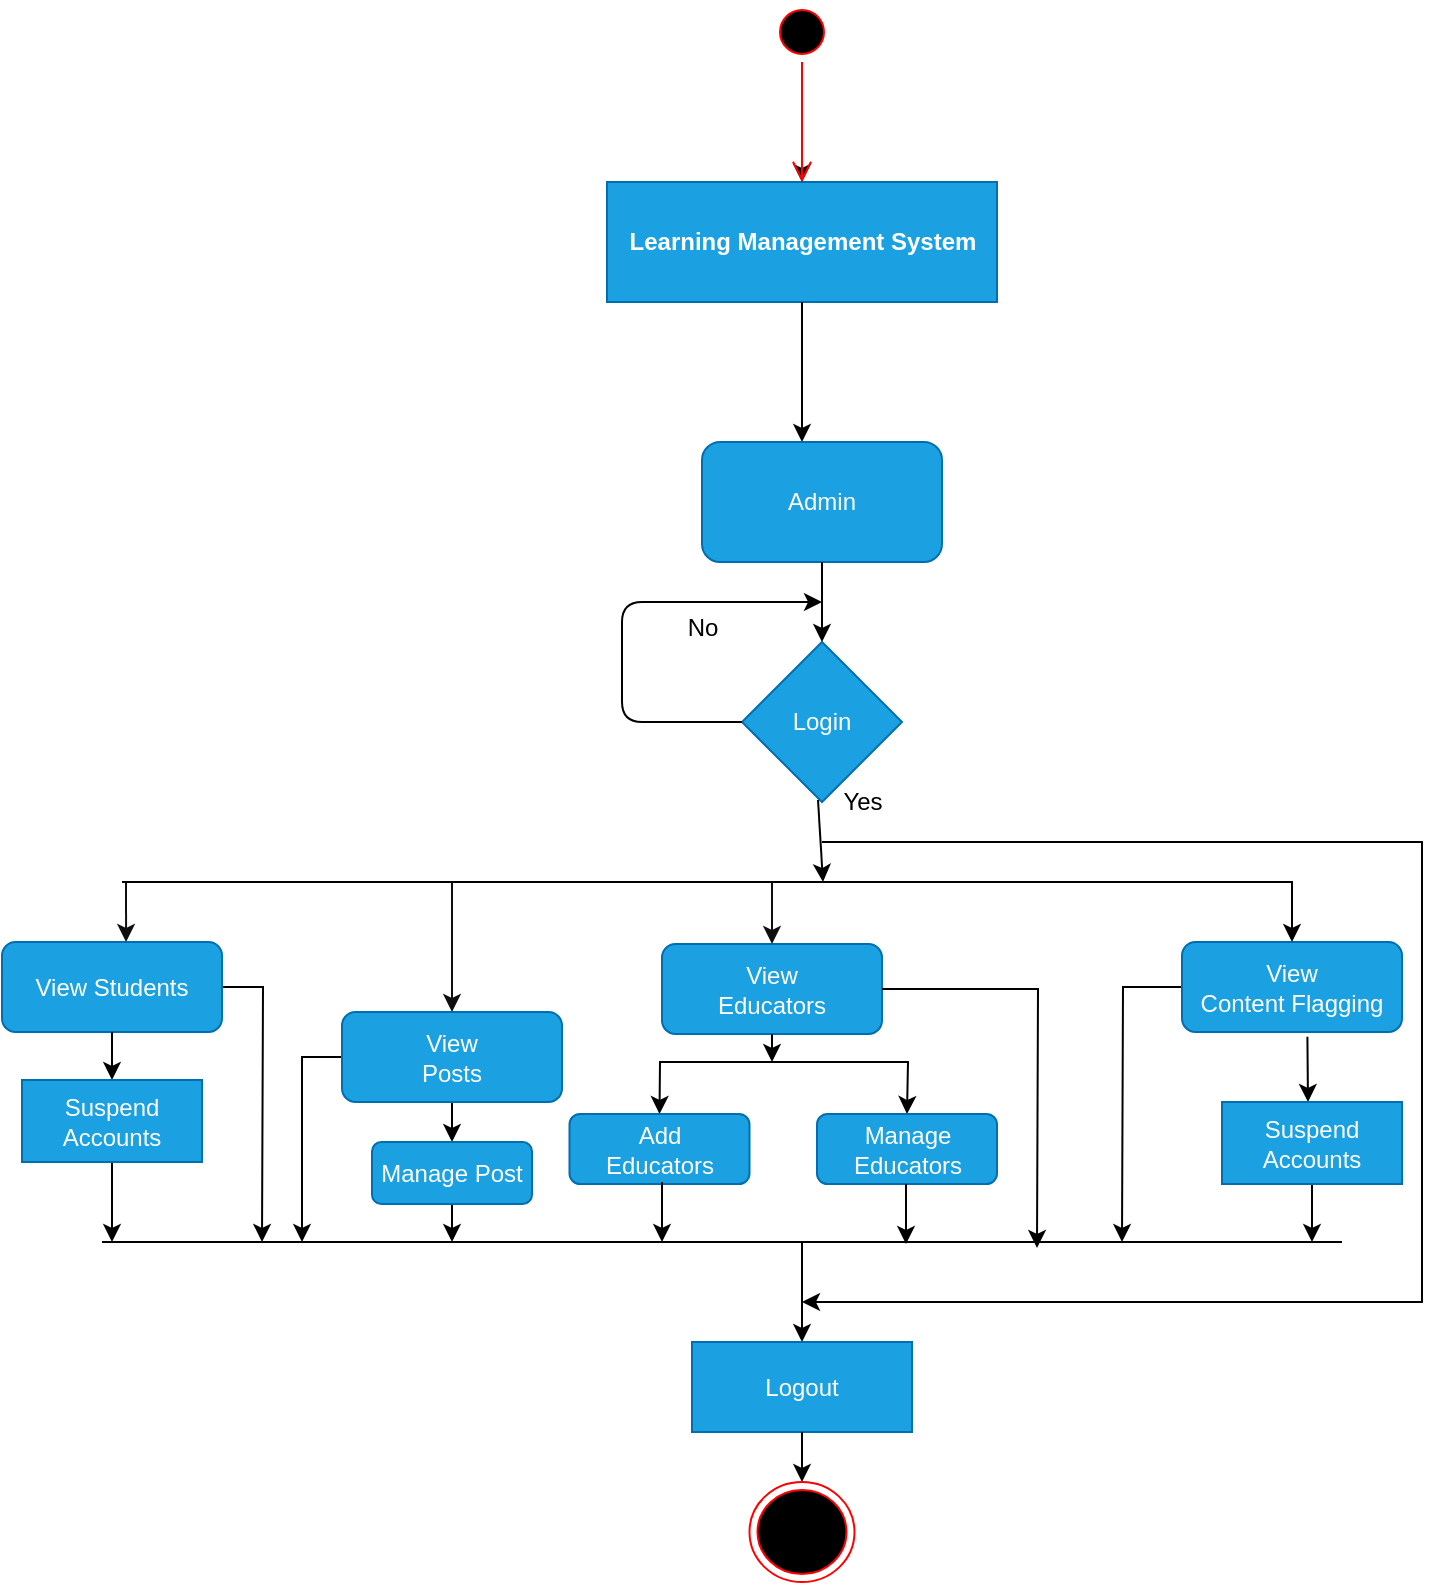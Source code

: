 <mxfile version="26.0.4" pages="2">
  <diagram id="XIn9jO8XFuwhgedg12_c" name="Page-1">
    <mxGraphModel dx="1309" dy="891" grid="1" gridSize="10" guides="1" tooltips="1" connect="1" arrows="1" fold="1" page="1" pageScale="1" pageWidth="827" pageHeight="1169" math="0" shadow="0">
      <root>
        <mxCell id="0" />
        <mxCell id="1" parent="0" />
        <mxCell id="ywCVn1Az8aZsUojbST9u-3" value="&lt;b&gt;Learning Management System&lt;/b&gt;" style="rounded=0;whiteSpace=wrap;html=1;fillColor=#1ba1e2;strokeColor=#006EAF;fontColor=#ffffff;" parent="1" vertex="1">
          <mxGeometry x="412.5" y="170" width="195" height="60" as="geometry" />
        </mxCell>
        <mxCell id="ywCVn1Az8aZsUojbST9u-4" value="Admin" style="rounded=1;whiteSpace=wrap;html=1;fillColor=#1ba1e2;strokeColor=#006EAF;fontColor=#ffffff;" parent="1" vertex="1">
          <mxGeometry x="460" y="300" width="120" height="60" as="geometry" />
        </mxCell>
        <mxCell id="ywCVn1Az8aZsUojbST9u-9" value="" style="endArrow=classic;html=1;exitX=0.5;exitY=1;exitDx=0;exitDy=0;entryX=0.5;entryY=0;entryDx=0;entryDy=0;fillColor=#1ba1e2;strokeColor=light-dark(#0a0a0a, #51afe7);" parent="1" target="ywCVn1Az8aZsUojbST9u-3" edge="1">
          <mxGeometry width="50" height="50" relative="1" as="geometry">
            <mxPoint x="510" y="120" as="sourcePoint" />
            <mxPoint x="575" y="400" as="targetPoint" />
          </mxGeometry>
        </mxCell>
        <mxCell id="ywCVn1Az8aZsUojbST9u-10" value="" style="endArrow=none;html=1;entryX=0.5;entryY=1;entryDx=0;entryDy=0;fillColor=#1ba1e2;strokeColor=#00000A;" parent="1" target="ywCVn1Az8aZsUojbST9u-3" edge="1">
          <mxGeometry width="50" height="50" relative="1" as="geometry">
            <mxPoint x="510" y="270" as="sourcePoint" />
            <mxPoint x="575" y="400" as="targetPoint" />
          </mxGeometry>
        </mxCell>
        <mxCell id="ywCVn1Az8aZsUojbST9u-31" value="View&lt;br&gt;Educators" style="rounded=1;whiteSpace=wrap;html=1;fillColor=#1ba1e2;strokeColor=#006EAF;fontColor=#ffffff;" parent="1" vertex="1">
          <mxGeometry x="440" y="551" width="110" height="45" as="geometry" />
        </mxCell>
        <mxCell id="ywCVn1Az8aZsUojbST9u-37" value="" style="endArrow=classic;html=1;exitX=0.5;exitY=1;exitDx=0;exitDy=0;fillColor=#1ba1e2;strokeColor=default;" parent="1" edge="1">
          <mxGeometry width="50" height="50" relative="1" as="geometry">
            <mxPoint x="510" y="270" as="sourcePoint" />
            <mxPoint x="510" y="300" as="targetPoint" />
          </mxGeometry>
        </mxCell>
        <mxCell id="FphcVSAyuAueKaMEaV9c-6" style="edgeStyle=orthogonalEdgeStyle;rounded=0;orthogonalLoop=1;jettySize=auto;html=1;exitX=1;exitY=0.5;exitDx=0;exitDy=0;" parent="1" source="QQzSzM0eZB-9uusMBPyI-1" edge="1">
          <mxGeometry relative="1" as="geometry">
            <mxPoint x="240" y="700" as="targetPoint" />
          </mxGeometry>
        </mxCell>
        <mxCell id="QQzSzM0eZB-9uusMBPyI-1" value="View Students" style="rounded=1;whiteSpace=wrap;html=1;fillColor=#1ba1e2;strokeColor=#006EAF;fontColor=#ffffff;" parent="1" vertex="1">
          <mxGeometry x="110" y="550" width="110" height="45" as="geometry" />
        </mxCell>
        <mxCell id="QQzSzM0eZB-9uusMBPyI-2" value="" style="endArrow=classic;html=1;entryX=0.564;entryY=0;entryDx=0;entryDy=0;entryPerimeter=0;fillColor=#1ba1e2;strokeColor=light-dark(#0f0f10, #51afe7);" parent="1" target="QQzSzM0eZB-9uusMBPyI-1" edge="1">
          <mxGeometry width="50" height="50" relative="1" as="geometry">
            <mxPoint x="172" y="520" as="sourcePoint" />
            <mxPoint x="387.5" y="540" as="targetPoint" />
          </mxGeometry>
        </mxCell>
        <mxCell id="QQzSzM0eZB-9uusMBPyI-5" value="Logout" style="rounded=0;whiteSpace=wrap;html=1;fillColor=#1ba1e2;strokeColor=#006EAF;fontColor=#ffffff;" parent="1" vertex="1">
          <mxGeometry x="455" y="750" width="110" height="45" as="geometry" />
        </mxCell>
        <mxCell id="R2tYwA3PwA-s1lSycaBH-1" value="Login" style="rhombus;whiteSpace=wrap;html=1;fillColor=#1ba1e2;strokeColor=#006EAF;fontColor=#ffffff;" parent="1" vertex="1">
          <mxGeometry x="480" y="400" width="80" height="80" as="geometry" />
        </mxCell>
        <mxCell id="R2tYwA3PwA-s1lSycaBH-2" value="" style="endArrow=classic;html=1;exitX=0;exitY=0.5;exitDx=0;exitDy=0;fillColor=#1ba1e2;strokeColor=default;" parent="1" source="R2tYwA3PwA-s1lSycaBH-1" edge="1">
          <mxGeometry width="50" height="50" relative="1" as="geometry">
            <mxPoint x="680" y="440" as="sourcePoint" />
            <mxPoint x="520" y="380" as="targetPoint" />
            <Array as="points">
              <mxPoint x="420" y="440" />
              <mxPoint x="420" y="380" />
            </Array>
          </mxGeometry>
        </mxCell>
        <mxCell id="R2tYwA3PwA-s1lSycaBH-4" value="Yes" style="text;html=1;align=center;verticalAlign=middle;resizable=0;points=[];autosize=1;" parent="1" vertex="1">
          <mxGeometry x="520" y="470" width="40" height="20" as="geometry" />
        </mxCell>
        <mxCell id="R2tYwA3PwA-s1lSycaBH-5" value="" style="endArrow=classic;html=1;exitX=0.5;exitY=1;exitDx=0;exitDy=0;entryX=0.5;entryY=0;entryDx=0;entryDy=0;fillColor=#1ba1e2;strokeColor=default;" parent="1" edge="1">
          <mxGeometry width="50" height="50" relative="1" as="geometry">
            <mxPoint x="520" y="360" as="sourcePoint" />
            <mxPoint x="520" y="400" as="targetPoint" />
          </mxGeometry>
        </mxCell>
        <mxCell id="R2tYwA3PwA-s1lSycaBH-6" value="" style="endArrow=classic;html=1;exitX=-0.05;exitY=0.45;exitDx=0;exitDy=0;exitPerimeter=0;fillColor=#1ba1e2;strokeColor=default;" parent="1" source="R2tYwA3PwA-s1lSycaBH-4" edge="1">
          <mxGeometry width="50" height="50" relative="1" as="geometry">
            <mxPoint x="520.5" y="500" as="sourcePoint" />
            <mxPoint x="520.5" y="520" as="targetPoint" />
          </mxGeometry>
        </mxCell>
        <mxCell id="FphcVSAyuAueKaMEaV9c-10" style="edgeStyle=orthogonalEdgeStyle;rounded=0;orthogonalLoop=1;jettySize=auto;html=1;exitX=0;exitY=0.5;exitDx=0;exitDy=0;" parent="1" source="R2tYwA3PwA-s1lSycaBH-7" edge="1">
          <mxGeometry relative="1" as="geometry">
            <mxPoint x="670" y="700" as="targetPoint" />
          </mxGeometry>
        </mxCell>
        <mxCell id="R2tYwA3PwA-s1lSycaBH-7" value="View&lt;br&gt;Content Flagging" style="rounded=1;whiteSpace=wrap;html=1;fillColor=#1ba1e2;strokeColor=#006EAF;fontColor=#ffffff;" parent="1" vertex="1">
          <mxGeometry x="700" y="550" width="110" height="45" as="geometry" />
        </mxCell>
        <mxCell id="R2tYwA3PwA-s1lSycaBH-8" value="" style="endArrow=none;html=1;fillColor=#1ba1e2;strokeColor=default;" parent="1" edge="1">
          <mxGeometry width="50" height="50" relative="1" as="geometry">
            <mxPoint x="170" y="520" as="sourcePoint" />
            <mxPoint x="642" y="520" as="targetPoint" />
          </mxGeometry>
        </mxCell>
        <mxCell id="R2tYwA3PwA-s1lSycaBH-13" value="" style="endArrow=classic;html=1;entryX=0.5;entryY=0;entryDx=0;entryDy=0;fillColor=#1ba1e2;strokeColor=light-dark(#0f0f10, #51afe7);" parent="1" target="ywCVn1Az8aZsUojbST9u-31" edge="1">
          <mxGeometry width="50" height="50" relative="1" as="geometry">
            <mxPoint x="495" y="520" as="sourcePoint" />
            <mxPoint x="521.04" y="550" as="targetPoint" />
          </mxGeometry>
        </mxCell>
        <mxCell id="R2tYwA3PwA-s1lSycaBH-68" value="" style="endArrow=none;html=1;fillColor=#1ba1e2;strokeColor=default;" parent="1" edge="1">
          <mxGeometry width="50" height="50" relative="1" as="geometry">
            <mxPoint x="160" y="700" as="sourcePoint" />
            <mxPoint x="780" y="700" as="targetPoint" />
            <Array as="points">
              <mxPoint x="465" y="700" />
            </Array>
          </mxGeometry>
        </mxCell>
        <mxCell id="R2tYwA3PwA-s1lSycaBH-77" value="" style="endArrow=classic;html=1;exitX=0.5;exitY=1;exitDx=0;exitDy=0;fillColor=#1ba1e2;strokeColor=default;" parent="1" source="ywCVn1Az8aZsUojbST9u-31" edge="1">
          <mxGeometry width="50" height="50" relative="1" as="geometry">
            <mxPoint x="520.29" y="670" as="sourcePoint" />
            <mxPoint x="495" y="610" as="targetPoint" />
          </mxGeometry>
        </mxCell>
        <mxCell id="R2tYwA3PwA-s1lSycaBH-82" value="" style="endArrow=classic;html=1;fillColor=#1ba1e2;strokeColor=default;entryX=0.5;entryY=0;entryDx=0;entryDy=0;" parent="1" target="QQzSzM0eZB-9uusMBPyI-5" edge="1">
          <mxGeometry width="50" height="50" relative="1" as="geometry">
            <mxPoint x="510" y="700" as="sourcePoint" />
            <mxPoint x="345" y="821" as="targetPoint" />
          </mxGeometry>
        </mxCell>
        <mxCell id="gKQ6DXcNAFTVPtWTbpPP-9" style="edgeStyle=orthogonalEdgeStyle;rounded=0;orthogonalLoop=1;jettySize=auto;html=1;exitX=0.5;exitY=1;exitDx=0;exitDy=0;entryX=0.5;entryY=0;entryDx=0;entryDy=0;" parent="1" source="4whz8F3u0kkKzOfjNta5-9" target="gKQ6DXcNAFTVPtWTbpPP-8" edge="1">
          <mxGeometry relative="1" as="geometry" />
        </mxCell>
        <mxCell id="gKQ6DXcNAFTVPtWTbpPP-11" style="edgeStyle=orthogonalEdgeStyle;rounded=0;orthogonalLoop=1;jettySize=auto;html=1;exitX=0;exitY=0.5;exitDx=0;exitDy=0;" parent="1" source="4whz8F3u0kkKzOfjNta5-9" edge="1">
          <mxGeometry relative="1" as="geometry">
            <mxPoint x="260" y="700" as="targetPoint" />
          </mxGeometry>
        </mxCell>
        <mxCell id="4whz8F3u0kkKzOfjNta5-9" value="View&lt;br&gt;Posts" style="rounded=1;whiteSpace=wrap;html=1;fillColor=#1ba1e2;strokeColor=#006EAF;fontColor=#ffffff;" parent="1" vertex="1">
          <mxGeometry x="280" y="585" width="110" height="45" as="geometry" />
        </mxCell>
        <mxCell id="4whz8F3u0kkKzOfjNta5-10" value="" style="endArrow=classic;html=1;fillColor=#1ba1e2;strokeColor=light-dark(#0f0f10, #51afe7);entryX=0.5;entryY=0;entryDx=0;entryDy=0;" parent="1" target="4whz8F3u0kkKzOfjNta5-9" edge="1">
          <mxGeometry width="50" height="50" relative="1" as="geometry">
            <mxPoint x="335" y="520" as="sourcePoint" />
            <mxPoint x="456.04" y="550" as="targetPoint" />
          </mxGeometry>
        </mxCell>
        <mxCell id="RsCr1hK2ZM-w0DUSfxYs-2" value="" style="endArrow=classic;html=1;rounded=0;exitX=0.5;exitY=1;exitDx=0;exitDy=0;" parent="1" source="QQzSzM0eZB-9uusMBPyI-5" edge="1">
          <mxGeometry width="50" height="50" relative="1" as="geometry">
            <mxPoint x="610" y="780" as="sourcePoint" />
            <mxPoint x="510" y="820" as="targetPoint" />
          </mxGeometry>
        </mxCell>
        <mxCell id="1ncG0s6u2fCW8DWnsg-a-1" value="" style="endArrow=classic;html=1;rounded=0;exitX=0.5;exitY=1;exitDx=0;exitDy=0;fillColor=#1ba1e2;strokeColor=default;entryX=0.5;entryY=0;entryDx=0;entryDy=0;" parent="1" source="QQzSzM0eZB-9uusMBPyI-1" target="FphcVSAyuAueKaMEaV9c-4" edge="1">
          <mxGeometry width="50" height="50" relative="1" as="geometry">
            <mxPoint x="390" y="710" as="sourcePoint" />
            <mxPoint x="165" y="700" as="targetPoint" />
          </mxGeometry>
        </mxCell>
        <mxCell id="1ncG0s6u2fCW8DWnsg-a-2" value="" style="endArrow=classic;html=1;rounded=0;exitX=0.57;exitY=1.052;exitDx=0;exitDy=0;exitPerimeter=0;" parent="1" source="R2tYwA3PwA-s1lSycaBH-7" edge="1">
          <mxGeometry width="50" height="50" relative="1" as="geometry">
            <mxPoint x="390" y="710" as="sourcePoint" />
            <mxPoint x="763" y="630" as="targetPoint" />
          </mxGeometry>
        </mxCell>
        <mxCell id="1ncG0s6u2fCW8DWnsg-a-3" value="" style="endArrow=classic;html=1;rounded=0;entryX=0.5;entryY=0;entryDx=0;entryDy=0;" parent="1" target="R2tYwA3PwA-s1lSycaBH-7" edge="1">
          <mxGeometry width="50" height="50" relative="1" as="geometry">
            <mxPoint x="640" y="520" as="sourcePoint" />
            <mxPoint x="440" y="600" as="targetPoint" />
            <Array as="points">
              <mxPoint x="755" y="520" />
            </Array>
          </mxGeometry>
        </mxCell>
        <mxCell id="1ncG0s6u2fCW8DWnsg-a-5" value="" style="ellipse;html=1;shape=endState;fillColor=#000000;strokeColor=#ff0000;" parent="1" vertex="1">
          <mxGeometry x="483.75" y="820" width="52.5" height="50" as="geometry" />
        </mxCell>
        <mxCell id="1ncG0s6u2fCW8DWnsg-a-6" value="" style="ellipse;html=1;shape=startState;fillColor=#000000;strokeColor=#ff0000;" parent="1" vertex="1">
          <mxGeometry x="495" y="80" width="30" height="30" as="geometry" />
        </mxCell>
        <mxCell id="1ncG0s6u2fCW8DWnsg-a-7" value="" style="edgeStyle=orthogonalEdgeStyle;html=1;verticalAlign=bottom;endArrow=open;endSize=8;strokeColor=#ff0000;rounded=0;" parent="1" source="1ncG0s6u2fCW8DWnsg-a-6" edge="1">
          <mxGeometry relative="1" as="geometry">
            <mxPoint x="510" y="170" as="targetPoint" />
          </mxGeometry>
        </mxCell>
        <mxCell id="1ncG0s6u2fCW8DWnsg-a-8" value="No" style="text;html=1;align=center;verticalAlign=middle;resizable=0;points=[];autosize=1;strokeColor=none;fillColor=none;" parent="1" vertex="1">
          <mxGeometry x="440" y="378" width="40" height="30" as="geometry" />
        </mxCell>
        <mxCell id="FphcVSAyuAueKaMEaV9c-5" style="edgeStyle=orthogonalEdgeStyle;rounded=0;orthogonalLoop=1;jettySize=auto;html=1;exitX=0.5;exitY=1;exitDx=0;exitDy=0;" parent="1" source="FphcVSAyuAueKaMEaV9c-4" edge="1">
          <mxGeometry relative="1" as="geometry">
            <mxPoint x="165" y="700" as="targetPoint" />
          </mxGeometry>
        </mxCell>
        <mxCell id="FphcVSAyuAueKaMEaV9c-4" value="Suspend Accounts" style="rounded=0;whiteSpace=wrap;html=1;fillColor=#1ba1e2;strokeColor=#006EAF;fontColor=#ffffff;" parent="1" vertex="1">
          <mxGeometry x="120" y="619" width="90" height="41" as="geometry" />
        </mxCell>
        <mxCell id="FphcVSAyuAueKaMEaV9c-9" style="edgeStyle=orthogonalEdgeStyle;rounded=0;orthogonalLoop=1;jettySize=auto;html=1;exitX=0.5;exitY=1;exitDx=0;exitDy=0;" parent="1" source="FphcVSAyuAueKaMEaV9c-7" edge="1">
          <mxGeometry relative="1" as="geometry">
            <mxPoint x="765" y="700" as="targetPoint" />
          </mxGeometry>
        </mxCell>
        <mxCell id="FphcVSAyuAueKaMEaV9c-7" value="Suspend Accounts" style="rounded=0;whiteSpace=wrap;html=1;fillColor=#1ba1e2;strokeColor=#006EAF;fontColor=#ffffff;" parent="1" vertex="1">
          <mxGeometry x="720" y="630" width="90" height="41" as="geometry" />
        </mxCell>
        <mxCell id="gKQ6DXcNAFTVPtWTbpPP-1" value="Manage&lt;br&gt;Educators" style="rounded=1;whiteSpace=wrap;html=1;fillColor=#1ba1e2;strokeColor=#006EAF;fontColor=#ffffff;" parent="1" vertex="1">
          <mxGeometry x="517.5" y="636" width="90" height="35" as="geometry" />
        </mxCell>
        <mxCell id="gKQ6DXcNAFTVPtWTbpPP-3" value="Add&lt;br&gt;Educators" style="rounded=1;whiteSpace=wrap;html=1;fillColor=#1ba1e2;strokeColor=#006EAF;fontColor=#ffffff;" parent="1" vertex="1">
          <mxGeometry x="393.75" y="636" width="90" height="35" as="geometry" />
        </mxCell>
        <mxCell id="gKQ6DXcNAFTVPtWTbpPP-4" value="" style="endArrow=classic;startArrow=classic;html=1;rounded=0;exitX=0.5;exitY=0;exitDx=0;exitDy=0;entryX=0.5;entryY=0;entryDx=0;entryDy=0;" parent="1" source="gKQ6DXcNAFTVPtWTbpPP-3" target="gKQ6DXcNAFTVPtWTbpPP-1" edge="1">
          <mxGeometry width="50" height="50" relative="1" as="geometry">
            <mxPoint x="450" y="710" as="sourcePoint" />
            <mxPoint x="500" y="660" as="targetPoint" />
            <Array as="points">
              <mxPoint x="439" y="610" />
              <mxPoint x="563" y="610" />
            </Array>
          </mxGeometry>
        </mxCell>
        <mxCell id="gKQ6DXcNAFTVPtWTbpPP-5" style="edgeStyle=orthogonalEdgeStyle;rounded=0;orthogonalLoop=1;jettySize=auto;html=1;" parent="1" edge="1">
          <mxGeometry relative="1" as="geometry">
            <mxPoint x="440" y="700" as="targetPoint" />
            <mxPoint x="440" y="670" as="sourcePoint" />
          </mxGeometry>
        </mxCell>
        <mxCell id="gKQ6DXcNAFTVPtWTbpPP-6" style="edgeStyle=orthogonalEdgeStyle;rounded=0;orthogonalLoop=1;jettySize=auto;html=1;" parent="1" edge="1">
          <mxGeometry relative="1" as="geometry">
            <mxPoint x="562" y="701" as="targetPoint" />
            <mxPoint x="562" y="671" as="sourcePoint" />
          </mxGeometry>
        </mxCell>
        <mxCell id="gKQ6DXcNAFTVPtWTbpPP-7" style="edgeStyle=orthogonalEdgeStyle;rounded=0;orthogonalLoop=1;jettySize=auto;html=1;exitX=1;exitY=0.5;exitDx=0;exitDy=0;" parent="1" source="ywCVn1Az8aZsUojbST9u-31" edge="1">
          <mxGeometry relative="1" as="geometry">
            <mxPoint x="627.5" y="703" as="targetPoint" />
            <mxPoint x="607.5" y="576" as="sourcePoint" />
          </mxGeometry>
        </mxCell>
        <mxCell id="gKQ6DXcNAFTVPtWTbpPP-10" style="edgeStyle=orthogonalEdgeStyle;rounded=0;orthogonalLoop=1;jettySize=auto;html=1;exitX=0.5;exitY=1;exitDx=0;exitDy=0;" parent="1" source="gKQ6DXcNAFTVPtWTbpPP-8" edge="1">
          <mxGeometry relative="1" as="geometry">
            <mxPoint x="335" y="700" as="targetPoint" />
          </mxGeometry>
        </mxCell>
        <mxCell id="gKQ6DXcNAFTVPtWTbpPP-8" value="Manage Post" style="rounded=1;whiteSpace=wrap;html=1;fillColor=#1ba1e2;strokeColor=#006EAF;fontColor=#ffffff;" parent="1" vertex="1">
          <mxGeometry x="295" y="650" width="80" height="31" as="geometry" />
        </mxCell>
        <mxCell id="m3viAqSai1HG1Cw4Mj0E-2" value="" style="endArrow=classic;html=1;rounded=0;" edge="1" parent="1">
          <mxGeometry width="50" height="50" relative="1" as="geometry">
            <mxPoint x="520" y="500" as="sourcePoint" />
            <mxPoint x="510" y="730" as="targetPoint" />
            <Array as="points">
              <mxPoint x="820" y="500" />
              <mxPoint x="820" y="730" />
            </Array>
          </mxGeometry>
        </mxCell>
      </root>
    </mxGraphModel>
  </diagram>
  <diagram id="xVwnrzFggJjLAyXmYQAm" name="Page-2">
    <mxGraphModel dx="1170" dy="813" grid="1" gridSize="10" guides="1" tooltips="1" connect="1" arrows="1" fold="1" page="1" pageScale="1" pageWidth="850" pageHeight="1100" math="0" shadow="0">
      <root>
        <mxCell id="0" />
        <mxCell id="1" parent="0" />
      </root>
    </mxGraphModel>
  </diagram>
</mxfile>
